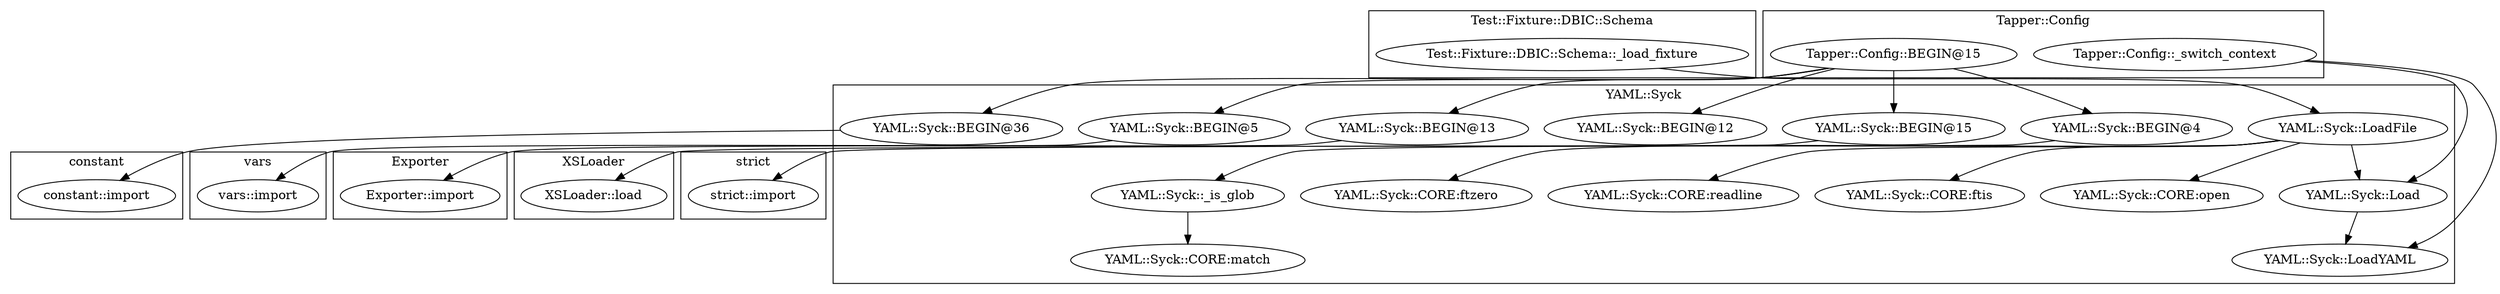 digraph {
graph [overlap=false]
subgraph cluster_Test_Fixture_DBIC_Schema {
	label="Test::Fixture::DBIC::Schema";
	"Test::Fixture::DBIC::Schema::_load_fixture";
}
subgraph cluster_YAML_Syck {
	label="YAML::Syck";
	"YAML::Syck::Load";
	"YAML::Syck::CORE:ftis";
	"YAML::Syck::LoadFile";
	"YAML::Syck::BEGIN@15";
	"YAML::Syck::CORE:open";
	"YAML::Syck::BEGIN@4";
	"YAML::Syck::_is_glob";
	"YAML::Syck::BEGIN@36";
	"YAML::Syck::BEGIN@5";
	"YAML::Syck::CORE:match";
	"YAML::Syck::CORE:ftzero";
	"YAML::Syck::LoadYAML";
	"YAML::Syck::BEGIN@12";
	"YAML::Syck::CORE:readline";
	"YAML::Syck::BEGIN@13";
}
subgraph cluster_Exporter {
	label="Exporter";
	"Exporter::import";
}
subgraph cluster_vars {
	label="vars";
	"vars::import";
}
subgraph cluster_XSLoader {
	label="XSLoader";
	"XSLoader::load";
}
subgraph cluster_Tapper_Config {
	label="Tapper::Config";
	"Tapper::Config::BEGIN@15";
	"Tapper::Config::_switch_context";
}
subgraph cluster_strict {
	label="strict";
	"strict::import";
}
subgraph cluster_constant {
	label="constant";
	"constant::import";
}
"YAML::Syck::BEGIN@13" -> "Exporter::import";
"Tapper::Config::BEGIN@15" -> "YAML::Syck::BEGIN@12";
"Tapper::Config::BEGIN@15" -> "YAML::Syck::BEGIN@36";
"Tapper::Config::BEGIN@15" -> "YAML::Syck::BEGIN@13";
"YAML::Syck::_is_glob" -> "YAML::Syck::CORE:match";
"YAML::Syck::LoadFile" -> "YAML::Syck::_is_glob";
"YAML::Syck::LoadFile" -> "YAML::Syck::CORE:ftzero";
"Tapper::Config::BEGIN@15" -> "YAML::Syck::BEGIN@5";
"YAML::Syck::LoadFile" -> "YAML::Syck::CORE:readline";
"YAML::Syck::BEGIN@36" -> "constant::import";
"YAML::Syck::BEGIN@5" -> "vars::import";
"Tapper::Config::BEGIN@15" -> "YAML::Syck::BEGIN@4";
"YAML::Syck::LoadFile" -> "YAML::Syck::CORE:open";
"YAML::Syck::BEGIN@4" -> "strict::import";
"YAML::Syck::Load" -> "YAML::Syck::LoadYAML";
"Tapper::Config::_switch_context" -> "YAML::Syck::LoadYAML";
"YAML::Syck::LoadFile" -> "YAML::Syck::Load";
"Tapper::Config::_switch_context" -> "YAML::Syck::Load";
"YAML::Syck::LoadFile" -> "YAML::Syck::CORE:ftis";
"YAML::Syck::BEGIN@15" -> "XSLoader::load";
"Tapper::Config::BEGIN@15" -> "YAML::Syck::BEGIN@15";
"Test::Fixture::DBIC::Schema::_load_fixture" -> "YAML::Syck::LoadFile";
}
